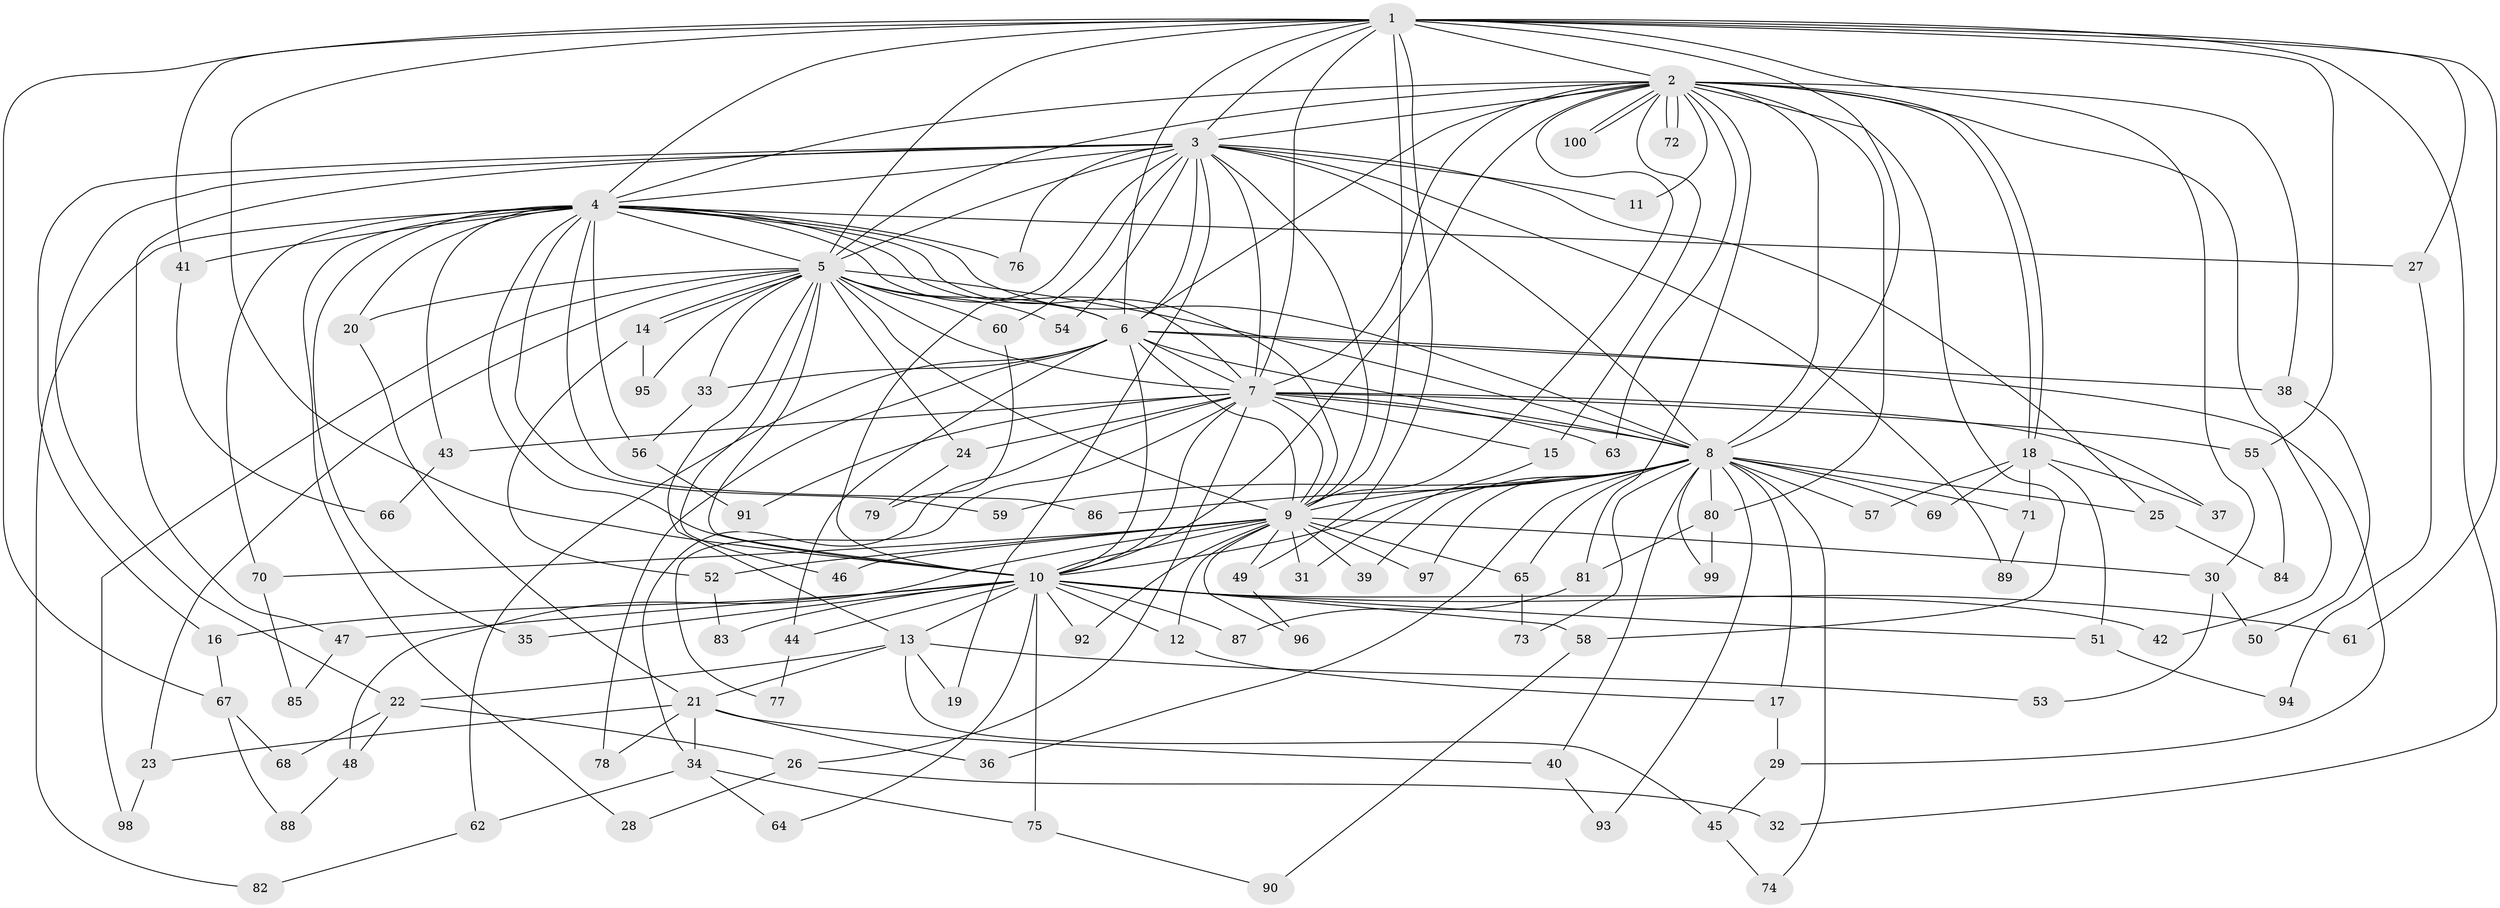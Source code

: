 // Generated by graph-tools (version 1.1) at 2025/38/02/21/25 10:38:53]
// undirected, 100 vertices, 225 edges
graph export_dot {
graph [start="1"]
  node [color=gray90,style=filled];
  1;
  2;
  3;
  4;
  5;
  6;
  7;
  8;
  9;
  10;
  11;
  12;
  13;
  14;
  15;
  16;
  17;
  18;
  19;
  20;
  21;
  22;
  23;
  24;
  25;
  26;
  27;
  28;
  29;
  30;
  31;
  32;
  33;
  34;
  35;
  36;
  37;
  38;
  39;
  40;
  41;
  42;
  43;
  44;
  45;
  46;
  47;
  48;
  49;
  50;
  51;
  52;
  53;
  54;
  55;
  56;
  57;
  58;
  59;
  60;
  61;
  62;
  63;
  64;
  65;
  66;
  67;
  68;
  69;
  70;
  71;
  72;
  73;
  74;
  75;
  76;
  77;
  78;
  79;
  80;
  81;
  82;
  83;
  84;
  85;
  86;
  87;
  88;
  89;
  90;
  91;
  92;
  93;
  94;
  95;
  96;
  97;
  98;
  99;
  100;
  1 -- 2;
  1 -- 3;
  1 -- 4;
  1 -- 5;
  1 -- 6;
  1 -- 7;
  1 -- 8;
  1 -- 9;
  1 -- 10;
  1 -- 27;
  1 -- 30;
  1 -- 32;
  1 -- 41;
  1 -- 49;
  1 -- 55;
  1 -- 61;
  1 -- 67;
  2 -- 3;
  2 -- 4;
  2 -- 5;
  2 -- 6;
  2 -- 7;
  2 -- 8;
  2 -- 9;
  2 -- 10;
  2 -- 11;
  2 -- 15;
  2 -- 18;
  2 -- 18;
  2 -- 38;
  2 -- 42;
  2 -- 58;
  2 -- 63;
  2 -- 72;
  2 -- 72;
  2 -- 80;
  2 -- 81;
  2 -- 100;
  2 -- 100;
  3 -- 4;
  3 -- 5;
  3 -- 6;
  3 -- 7;
  3 -- 8;
  3 -- 9;
  3 -- 10;
  3 -- 11;
  3 -- 16;
  3 -- 19;
  3 -- 22;
  3 -- 25;
  3 -- 47;
  3 -- 54;
  3 -- 60;
  3 -- 76;
  3 -- 89;
  4 -- 5;
  4 -- 6;
  4 -- 7;
  4 -- 8;
  4 -- 9;
  4 -- 10;
  4 -- 20;
  4 -- 27;
  4 -- 28;
  4 -- 35;
  4 -- 41;
  4 -- 43;
  4 -- 56;
  4 -- 59;
  4 -- 70;
  4 -- 76;
  4 -- 82;
  4 -- 86;
  5 -- 6;
  5 -- 7;
  5 -- 8;
  5 -- 9;
  5 -- 10;
  5 -- 13;
  5 -- 14;
  5 -- 14;
  5 -- 20;
  5 -- 23;
  5 -- 24;
  5 -- 33;
  5 -- 46;
  5 -- 54;
  5 -- 60;
  5 -- 95;
  5 -- 98;
  6 -- 7;
  6 -- 8;
  6 -- 9;
  6 -- 10;
  6 -- 29;
  6 -- 33;
  6 -- 38;
  6 -- 44;
  6 -- 62;
  6 -- 78;
  7 -- 8;
  7 -- 9;
  7 -- 10;
  7 -- 15;
  7 -- 24;
  7 -- 26;
  7 -- 34;
  7 -- 37;
  7 -- 43;
  7 -- 55;
  7 -- 63;
  7 -- 77;
  7 -- 91;
  8 -- 9;
  8 -- 10;
  8 -- 17;
  8 -- 25;
  8 -- 36;
  8 -- 39;
  8 -- 40;
  8 -- 57;
  8 -- 59;
  8 -- 65;
  8 -- 69;
  8 -- 71;
  8 -- 73;
  8 -- 74;
  8 -- 80;
  8 -- 86;
  8 -- 93;
  8 -- 97;
  8 -- 99;
  9 -- 10;
  9 -- 12;
  9 -- 30;
  9 -- 31;
  9 -- 39;
  9 -- 46;
  9 -- 48;
  9 -- 49;
  9 -- 52;
  9 -- 65;
  9 -- 70;
  9 -- 92;
  9 -- 96;
  9 -- 97;
  10 -- 12;
  10 -- 13;
  10 -- 16;
  10 -- 35;
  10 -- 42;
  10 -- 44;
  10 -- 47;
  10 -- 51;
  10 -- 58;
  10 -- 61;
  10 -- 64;
  10 -- 75;
  10 -- 83;
  10 -- 87;
  10 -- 92;
  12 -- 17;
  13 -- 19;
  13 -- 21;
  13 -- 22;
  13 -- 45;
  13 -- 53;
  14 -- 52;
  14 -- 95;
  15 -- 31;
  16 -- 67;
  17 -- 29;
  18 -- 37;
  18 -- 51;
  18 -- 57;
  18 -- 69;
  18 -- 71;
  20 -- 21;
  21 -- 23;
  21 -- 34;
  21 -- 36;
  21 -- 40;
  21 -- 78;
  22 -- 26;
  22 -- 48;
  22 -- 68;
  23 -- 98;
  24 -- 79;
  25 -- 84;
  26 -- 28;
  26 -- 32;
  27 -- 94;
  29 -- 45;
  30 -- 50;
  30 -- 53;
  33 -- 56;
  34 -- 62;
  34 -- 64;
  34 -- 75;
  38 -- 50;
  40 -- 93;
  41 -- 66;
  43 -- 66;
  44 -- 77;
  45 -- 74;
  47 -- 85;
  48 -- 88;
  49 -- 96;
  51 -- 94;
  52 -- 83;
  55 -- 84;
  56 -- 91;
  58 -- 90;
  60 -- 79;
  62 -- 82;
  65 -- 73;
  67 -- 68;
  67 -- 88;
  70 -- 85;
  71 -- 89;
  75 -- 90;
  80 -- 81;
  80 -- 99;
  81 -- 87;
}

